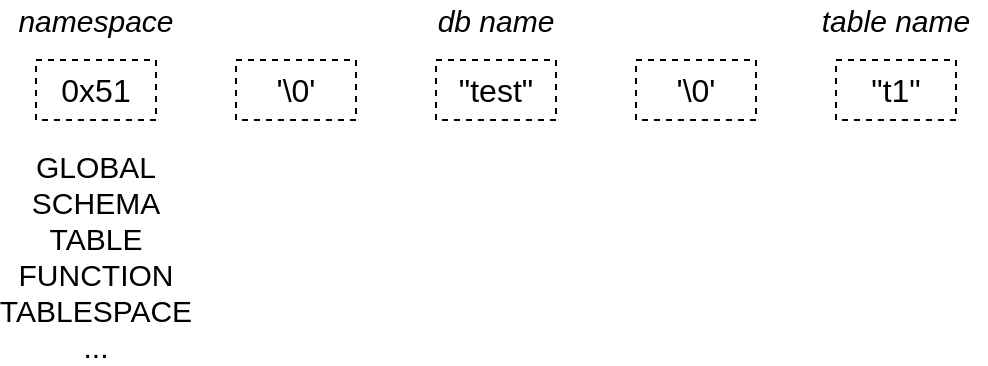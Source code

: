 <mxfile version="14.9.8" type="device"><diagram id="2Hw_Z7PqcteqmehIwFQN" name="Page-1"><mxGraphModel dx="1426" dy="658" grid="1" gridSize="10" guides="1" tooltips="1" connect="1" arrows="1" fold="1" page="1" pageScale="1" pageWidth="827" pageHeight="1169" math="0" shadow="0"><root><mxCell id="0"/><mxCell id="1" parent="0"/><mxCell id="QZVQQBvgnVNRcPJuq6Jz-1" value="&lt;font style=&quot;font-size: 16px&quot;&gt;0x51&lt;/font&gt;" style="rounded=0;whiteSpace=wrap;html=1;fillColor=none;dashed=1;" vertex="1" parent="1"><mxGeometry x="140" y="100" width="60" height="30" as="geometry"/></mxCell><mxCell id="QZVQQBvgnVNRcPJuq6Jz-2" value="&lt;font style=&quot;font-size: 16px&quot;&gt;'\0'&lt;/font&gt;" style="rounded=0;whiteSpace=wrap;html=1;fillColor=none;dashed=1;" vertex="1" parent="1"><mxGeometry x="240" y="100" width="60" height="30" as="geometry"/></mxCell><mxCell id="QZVQQBvgnVNRcPJuq6Jz-3" value="&lt;font style=&quot;font-size: 16px&quot;&gt;&quot;test&quot;&lt;/font&gt;" style="rounded=0;whiteSpace=wrap;html=1;fillColor=none;dashed=1;" vertex="1" parent="1"><mxGeometry x="340" y="100" width="60" height="30" as="geometry"/></mxCell><mxCell id="QZVQQBvgnVNRcPJuq6Jz-4" value="&lt;font style=&quot;font-size: 16px&quot;&gt;'\0'&lt;/font&gt;" style="rounded=0;whiteSpace=wrap;html=1;fillColor=none;dashed=1;" vertex="1" parent="1"><mxGeometry x="440" y="100" width="60" height="30" as="geometry"/></mxCell><mxCell id="QZVQQBvgnVNRcPJuq6Jz-5" value="&lt;font style=&quot;font-size: 16px&quot;&gt;&quot;t1&quot;&lt;/font&gt;" style="rounded=0;whiteSpace=wrap;html=1;fillColor=none;dashed=1;" vertex="1" parent="1"><mxGeometry x="540" y="100" width="60" height="30" as="geometry"/></mxCell><mxCell id="QZVQQBvgnVNRcPJuq6Jz-6" value="&lt;font size=&quot;1&quot;&gt;&lt;i style=&quot;font-size: 15px&quot;&gt;namespace&lt;/i&gt;&lt;/font&gt;" style="text;html=1;strokeColor=none;fillColor=none;align=center;verticalAlign=middle;whiteSpace=wrap;rounded=0;dashed=1;" vertex="1" parent="1"><mxGeometry x="150" y="70" width="40" height="20" as="geometry"/></mxCell><mxCell id="QZVQQBvgnVNRcPJuq6Jz-8" value="&lt;font size=&quot;1&quot;&gt;&lt;i style=&quot;font-size: 15px&quot;&gt;db name&lt;/i&gt;&lt;/font&gt;" style="text;html=1;strokeColor=none;fillColor=none;align=center;verticalAlign=middle;whiteSpace=wrap;rounded=0;dashed=1;" vertex="1" parent="1"><mxGeometry x="335" y="70" width="70" height="20" as="geometry"/></mxCell><mxCell id="QZVQQBvgnVNRcPJuq6Jz-9" value="&lt;font size=&quot;1&quot;&gt;&lt;i style=&quot;font-size: 15px&quot;&gt;table name&lt;/i&gt;&lt;/font&gt;" style="text;html=1;strokeColor=none;fillColor=none;align=center;verticalAlign=middle;whiteSpace=wrap;rounded=0;dashed=1;" vertex="1" parent="1"><mxGeometry x="525" y="70" width="90" height="20" as="geometry"/></mxCell><mxCell id="QZVQQBvgnVNRcPJuq6Jz-10" value="&lt;font style=&quot;font-size: 15px&quot;&gt;GLOBAL&lt;br&gt;SCHEMA&lt;br&gt;TABLE&lt;br&gt;FUNCTION&lt;br&gt;TABLESPACE&lt;br&gt;...&lt;/font&gt;" style="text;html=1;strokeColor=none;fillColor=none;align=center;verticalAlign=middle;whiteSpace=wrap;rounded=0;dashed=1;" vertex="1" parent="1"><mxGeometry x="150" y="188" width="40" height="20" as="geometry"/></mxCell></root></mxGraphModel></diagram></mxfile>